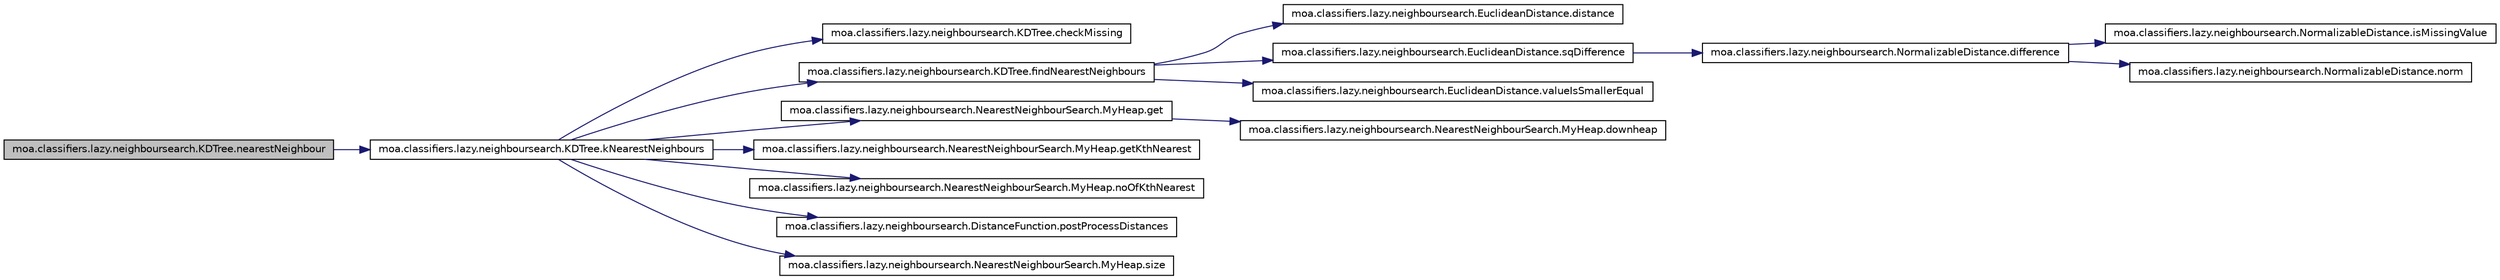 digraph G
{
  edge [fontname="Helvetica",fontsize="10",labelfontname="Helvetica",labelfontsize="10"];
  node [fontname="Helvetica",fontsize="10",shape=record];
  rankdir=LR;
  Node1 [label="moa.classifiers.lazy.neighboursearch.KDTree.nearestNeighbour",height=0.2,width=0.4,color="black", fillcolor="grey75", style="filled" fontcolor="black"];
  Node1 -> Node2 [color="midnightblue",fontsize="10",style="solid",fontname="Helvetica"];
  Node2 [label="moa.classifiers.lazy.neighboursearch.KDTree.kNearestNeighbours",height=0.2,width=0.4,color="black", fillcolor="white", style="filled",URL="$classmoa_1_1classifiers_1_1lazy_1_1neighboursearch_1_1KDTree.html#a5549700af886cbd717ec953ef6917dc6",tooltip="Returns the k nearest neighbours of the supplied instance."];
  Node2 -> Node3 [color="midnightblue",fontsize="10",style="solid",fontname="Helvetica"];
  Node3 [label="moa.classifiers.lazy.neighboursearch.KDTree.checkMissing",height=0.2,width=0.4,color="black", fillcolor="white", style="filled",URL="$classmoa_1_1classifiers_1_1lazy_1_1neighboursearch_1_1KDTree.html#a02e9febff8b2afe9501f2ad51e6d7d2b",tooltip="Checks if there is any instance with missing values."];
  Node2 -> Node4 [color="midnightblue",fontsize="10",style="solid",fontname="Helvetica"];
  Node4 [label="moa.classifiers.lazy.neighboursearch.KDTree.findNearestNeighbours",height=0.2,width=0.4,color="black", fillcolor="white", style="filled",URL="$classmoa_1_1classifiers_1_1lazy_1_1neighboursearch_1_1KDTree.html#a61aad22ad6a1bc0f0cdbdfa2cb8c5144",tooltip="Returns (in the supplied heap object) the k nearest neighbours of the given instance..."];
  Node4 -> Node5 [color="midnightblue",fontsize="10",style="solid",fontname="Helvetica"];
  Node5 [label="moa.classifiers.lazy.neighboursearch.EuclideanDistance.distance",height=0.2,width=0.4,color="black", fillcolor="white", style="filled",URL="$classmoa_1_1classifiers_1_1lazy_1_1neighboursearch_1_1EuclideanDistance.html#ad2ccd44d1a04e5e705396bf3746cb020",tooltip="Calculates the distance between two instances."];
  Node4 -> Node6 [color="midnightblue",fontsize="10",style="solid",fontname="Helvetica"];
  Node6 [label="moa.classifiers.lazy.neighboursearch.EuclideanDistance.sqDifference",height=0.2,width=0.4,color="black", fillcolor="white", style="filled",URL="$classmoa_1_1classifiers_1_1lazy_1_1neighboursearch_1_1EuclideanDistance.html#ad2902424de6444a7cec02c1500adad21",tooltip="Returns the squared difference of two values of an attribute."];
  Node6 -> Node7 [color="midnightblue",fontsize="10",style="solid",fontname="Helvetica"];
  Node7 [label="moa.classifiers.lazy.neighboursearch.NormalizableDistance.difference",height=0.2,width=0.4,color="black", fillcolor="white", style="filled",URL="$classmoa_1_1classifiers_1_1lazy_1_1neighboursearch_1_1NormalizableDistance.html#a89e69648afaeda7807de47ad3034d682",tooltip="Computes the difference between two given attribute values."];
  Node7 -> Node8 [color="midnightblue",fontsize="10",style="solid",fontname="Helvetica"];
  Node8 [label="moa.classifiers.lazy.neighboursearch.NormalizableDistance.isMissingValue",height=0.2,width=0.4,color="black", fillcolor="white", style="filled",URL="$classmoa_1_1classifiers_1_1lazy_1_1neighboursearch_1_1NormalizableDistance.html#a4934be3762cf40d0948229034462780a",tooltip="Tests if the given value codes &quot;missing&quot;."];
  Node7 -> Node9 [color="midnightblue",fontsize="10",style="solid",fontname="Helvetica"];
  Node9 [label="moa.classifiers.lazy.neighboursearch.NormalizableDistance.norm",height=0.2,width=0.4,color="black", fillcolor="white", style="filled",URL="$classmoa_1_1classifiers_1_1lazy_1_1neighboursearch_1_1NormalizableDistance.html#a61eb8389c739445598952bda93c631c0",tooltip="Normalizes a given value of a numeric attribute."];
  Node4 -> Node10 [color="midnightblue",fontsize="10",style="solid",fontname="Helvetica"];
  Node10 [label="moa.classifiers.lazy.neighboursearch.EuclideanDistance.valueIsSmallerEqual",height=0.2,width=0.4,color="black", fillcolor="white", style="filled",URL="$classmoa_1_1classifiers_1_1lazy_1_1neighboursearch_1_1EuclideanDistance.html#a24669e69b32d7edf8c965ccc2358de9c",tooltip="Returns true if the value of the given dimension is smaller or equal the value to..."];
  Node2 -> Node11 [color="midnightblue",fontsize="10",style="solid",fontname="Helvetica"];
  Node11 [label="moa.classifiers.lazy.neighboursearch.NearestNeighbourSearch.MyHeap.get",height=0.2,width=0.4,color="black", fillcolor="white", style="filled",URL="$classmoa_1_1classifiers_1_1lazy_1_1neighboursearch_1_1NearestNeighbourSearch_1_1MyHeap.html#a19758f98f6ae1f6144884dcdbfbe10d9",tooltip="returns the first element and removes it from the heap."];
  Node11 -> Node12 [color="midnightblue",fontsize="10",style="solid",fontname="Helvetica"];
  Node12 [label="moa.classifiers.lazy.neighboursearch.NearestNeighbourSearch.MyHeap.downheap",height=0.2,width=0.4,color="black", fillcolor="white", style="filled",URL="$classmoa_1_1classifiers_1_1lazy_1_1neighboursearch_1_1NearestNeighbourSearch_1_1MyHeap.html#a1c0ce6fc344856e596eecd1aa711817c",tooltip="performs downheap operation for the heap to maintian its properties."];
  Node2 -> Node13 [color="midnightblue",fontsize="10",style="solid",fontname="Helvetica"];
  Node13 [label="moa.classifiers.lazy.neighboursearch.NearestNeighbourSearch.MyHeap.getKthNearest",height=0.2,width=0.4,color="black", fillcolor="white", style="filled",URL="$classmoa_1_1classifiers_1_1lazy_1_1neighboursearch_1_1NearestNeighbourSearch_1_1MyHeap.html#a5923f7607c4a6fb5d756dd503d51eab9",tooltip="returns the kth nearest element or null if none there."];
  Node2 -> Node14 [color="midnightblue",fontsize="10",style="solid",fontname="Helvetica"];
  Node14 [label="moa.classifiers.lazy.neighboursearch.NearestNeighbourSearch.MyHeap.noOfKthNearest",height=0.2,width=0.4,color="black", fillcolor="white", style="filled",URL="$classmoa_1_1classifiers_1_1lazy_1_1neighboursearch_1_1NearestNeighbourSearch_1_1MyHeap.html#a34366c6deedbe3a9a54b6635757eb3dd",tooltip="returns the number of k nearest."];
  Node2 -> Node15 [color="midnightblue",fontsize="10",style="solid",fontname="Helvetica"];
  Node15 [label="moa.classifiers.lazy.neighboursearch.DistanceFunction.postProcessDistances",height=0.2,width=0.4,color="black", fillcolor="white", style="filled",URL="$interfacemoa_1_1classifiers_1_1lazy_1_1neighboursearch_1_1DistanceFunction.html#a4214e297cf5a570a098018d628ff9ec5",tooltip="Does post processing of the distances (if necessary) returned by distance(distance(Instance..."];
  Node2 -> Node16 [color="midnightblue",fontsize="10",style="solid",fontname="Helvetica"];
  Node16 [label="moa.classifiers.lazy.neighboursearch.NearestNeighbourSearch.MyHeap.size",height=0.2,width=0.4,color="black", fillcolor="white", style="filled",URL="$classmoa_1_1classifiers_1_1lazy_1_1neighboursearch_1_1NearestNeighbourSearch_1_1MyHeap.html#ac9e877c56727dda18be2021c4c99df44",tooltip="returns the size of the heap."];
}
